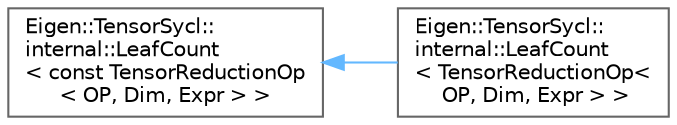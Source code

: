 digraph "类继承关系图"
{
 // LATEX_PDF_SIZE
  bgcolor="transparent";
  edge [fontname=Helvetica,fontsize=10,labelfontname=Helvetica,labelfontsize=10];
  node [fontname=Helvetica,fontsize=10,shape=box,height=0.2,width=0.4];
  rankdir="LR";
  Node0 [id="Node000000",label="Eigen::TensorSycl::\linternal::LeafCount\l\< const TensorReductionOp\l\< OP, Dim, Expr \> \>",height=0.2,width=0.4,color="grey40", fillcolor="white", style="filled",URL="$struct_eigen_1_1_tensor_sycl_1_1internal_1_1_leaf_count_3_01const_01_tensor_reduction_op_3_01_o_3a46ff7ad197cd08a7e48dc14d038779.html",tooltip="specialisation of the LeafCount struct when the node type is const TensorReductionOp"];
  Node0 -> Node1 [id="edge4811_Node000000_Node000001",dir="back",color="steelblue1",style="solid",tooltip=" "];
  Node1 [id="Node000001",label="Eigen::TensorSycl::\linternal::LeafCount\l\< TensorReductionOp\<\l OP, Dim, Expr \> \>",height=0.2,width=0.4,color="grey40", fillcolor="white", style="filled",URL="$struct_eigen_1_1_tensor_sycl_1_1internal_1_1_leaf_count_3_01_tensor_reduction_op_3_01_o_p_00_01_dim_00_01_expr_01_4_01_4.html",tooltip="specialisation of the LeafCount struct when the node type is TensorReductionOp"];
}
